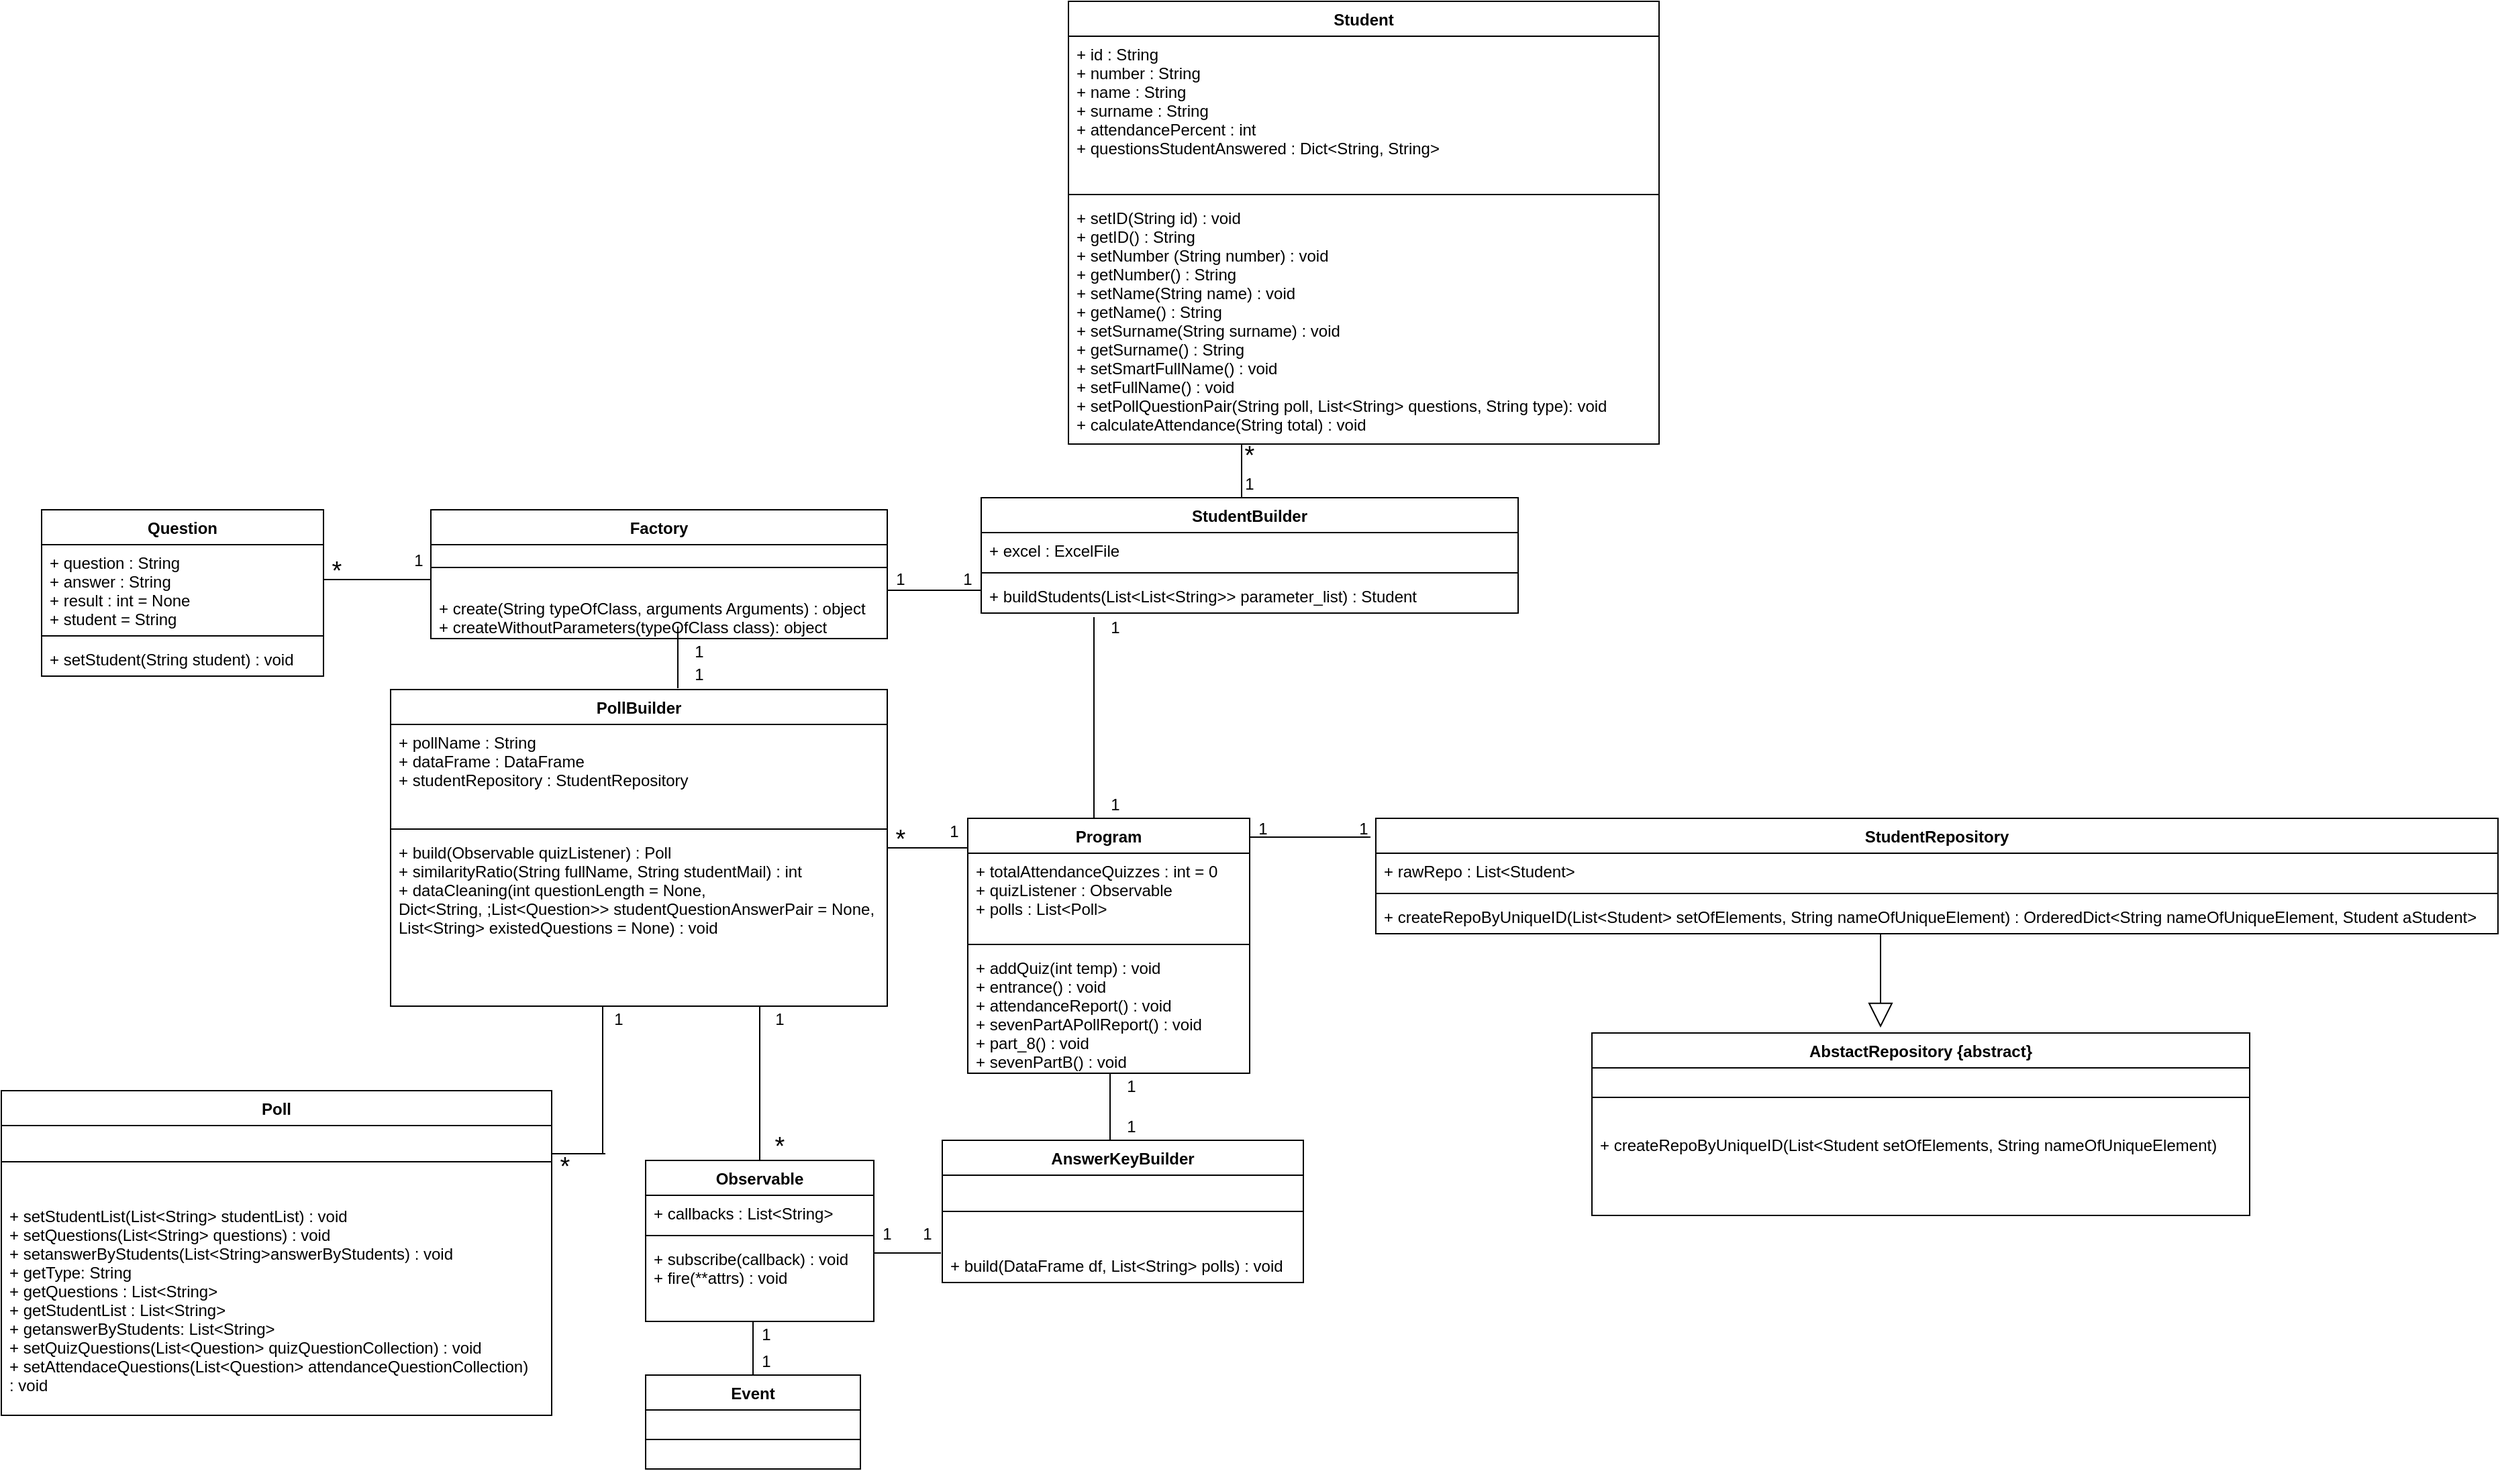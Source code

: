<mxfile version="14.1.7" type="device"><diagram id="g1gwV1AYUA2r5EK0AkUI" name="Page-1"><mxGraphModel dx="3880" dy="2439" grid="1" gridSize="10" guides="1" tooltips="1" connect="1" arrows="1" fold="1" page="1" pageScale="1" pageWidth="2336" pageHeight="1654" math="0" shadow="0"><root><mxCell id="0"/><mxCell id="1" parent="0"/><mxCell id="yvDuJRzr7SlwuOZJe46Z-2" value="PollBuilder" style="swimlane;fontStyle=1;align=center;verticalAlign=top;childLayout=stackLayout;horizontal=1;startSize=26;horizontalStack=0;resizeParent=1;resizeParentMax=0;resizeLast=0;collapsible=1;marginBottom=0;" vertex="1" parent="1"><mxGeometry x="-1890" y="-1047" width="370" height="236" as="geometry"/></mxCell><mxCell id="yvDuJRzr7SlwuOZJe46Z-3" value="+ pollName : String&#10;+ dataFrame : DataFrame&#10;+ studentRepository : StudentRepository " style="text;strokeColor=none;fillColor=none;align=left;verticalAlign=top;spacingLeft=4;spacingRight=4;overflow=hidden;rotatable=0;points=[[0,0.5],[1,0.5]];portConstraint=eastwest;" vertex="1" parent="yvDuJRzr7SlwuOZJe46Z-2"><mxGeometry y="26" width="370" height="74" as="geometry"/></mxCell><mxCell id="yvDuJRzr7SlwuOZJe46Z-4" value="" style="line;strokeWidth=1;fillColor=none;align=left;verticalAlign=middle;spacingTop=-1;spacingLeft=3;spacingRight=3;rotatable=0;labelPosition=right;points=[];portConstraint=eastwest;" vertex="1" parent="yvDuJRzr7SlwuOZJe46Z-2"><mxGeometry y="100" width="370" height="8" as="geometry"/></mxCell><mxCell id="yvDuJRzr7SlwuOZJe46Z-5" value="+ build(Observable quizListener) : Poll &#10;+ similarityRatio(String fullName, String studentMail) : int&#10;+ dataCleaning(int questionLength = None, &#10;Dict&lt;String, ;List&lt;Question&gt;&gt; studentQuestionAnswerPair = None, &#10;List&lt;String&gt; existedQuestions = None) : void" style="text;strokeColor=none;fillColor=none;align=left;verticalAlign=top;spacingLeft=4;spacingRight=4;overflow=hidden;rotatable=0;points=[[0,0.5],[1,0.5]];portConstraint=eastwest;" vertex="1" parent="yvDuJRzr7SlwuOZJe46Z-2"><mxGeometry y="108" width="370" height="128" as="geometry"/></mxCell><mxCell id="yvDuJRzr7SlwuOZJe46Z-10" value="StudentBuilder" style="swimlane;fontStyle=1;align=center;verticalAlign=top;childLayout=stackLayout;horizontal=1;startSize=26;horizontalStack=0;resizeParent=1;resizeParentMax=0;resizeLast=0;collapsible=1;marginBottom=0;" vertex="1" parent="1"><mxGeometry x="-1450" y="-1190" width="400" height="86" as="geometry"/></mxCell><mxCell id="yvDuJRzr7SlwuOZJe46Z-11" value="+ excel : ExcelFile" style="text;strokeColor=none;fillColor=none;align=left;verticalAlign=top;spacingLeft=4;spacingRight=4;overflow=hidden;rotatable=0;points=[[0,0.5],[1,0.5]];portConstraint=eastwest;" vertex="1" parent="yvDuJRzr7SlwuOZJe46Z-10"><mxGeometry y="26" width="400" height="26" as="geometry"/></mxCell><mxCell id="yvDuJRzr7SlwuOZJe46Z-12" value="" style="line;strokeWidth=1;fillColor=none;align=left;verticalAlign=middle;spacingTop=-1;spacingLeft=3;spacingRight=3;rotatable=0;labelPosition=right;points=[];portConstraint=eastwest;" vertex="1" parent="yvDuJRzr7SlwuOZJe46Z-10"><mxGeometry y="52" width="400" height="8" as="geometry"/></mxCell><mxCell id="yvDuJRzr7SlwuOZJe46Z-13" value="+ buildStudents(List&lt;List&lt;String&gt;&gt; parameter_list) : Student " style="text;strokeColor=none;fillColor=none;align=left;verticalAlign=top;spacingLeft=4;spacingRight=4;overflow=hidden;rotatable=0;points=[[0,0.5],[1,0.5]];portConstraint=eastwest;" vertex="1" parent="yvDuJRzr7SlwuOZJe46Z-10"><mxGeometry y="60" width="400" height="26" as="geometry"/></mxCell><mxCell id="yvDuJRzr7SlwuOZJe46Z-14" value="Factory" style="swimlane;fontStyle=1;align=center;verticalAlign=top;childLayout=stackLayout;horizontal=1;startSize=26;horizontalStack=0;resizeParent=1;resizeParentMax=0;resizeLast=0;collapsible=1;marginBottom=0;" vertex="1" parent="1"><mxGeometry x="-1860" y="-1181" width="340" height="96" as="geometry"/></mxCell><mxCell id="yvDuJRzr7SlwuOZJe46Z-16" value="" style="line;strokeWidth=1;fillColor=none;align=left;verticalAlign=middle;spacingTop=-1;spacingLeft=3;spacingRight=3;rotatable=0;labelPosition=right;points=[];portConstraint=eastwest;" vertex="1" parent="yvDuJRzr7SlwuOZJe46Z-14"><mxGeometry y="26" width="340" height="34" as="geometry"/></mxCell><mxCell id="yvDuJRzr7SlwuOZJe46Z-17" value="+ create(String typeOfClass, arguments Arguments) : object&#10;+ createWithoutParameters(typeOfClass class): object " style="text;strokeColor=none;fillColor=none;align=left;verticalAlign=top;spacingLeft=4;spacingRight=4;overflow=hidden;rotatable=0;points=[[0,0.5],[1,0.5]];portConstraint=eastwest;" vertex="1" parent="yvDuJRzr7SlwuOZJe46Z-14"><mxGeometry y="60" width="340" height="36" as="geometry"/></mxCell><mxCell id="yvDuJRzr7SlwuOZJe46Z-27" value="Poll" style="swimlane;fontStyle=1;align=center;verticalAlign=top;childLayout=stackLayout;horizontal=1;startSize=26;horizontalStack=0;resizeParent=1;resizeParentMax=0;resizeLast=0;collapsible=1;marginBottom=0;" vertex="1" parent="1"><mxGeometry x="-2180" y="-748" width="410" height="242" as="geometry"/></mxCell><mxCell id="yvDuJRzr7SlwuOZJe46Z-29" value="" style="line;strokeWidth=1;fillColor=none;align=left;verticalAlign=middle;spacingTop=-1;spacingLeft=3;spacingRight=3;rotatable=0;labelPosition=right;points=[];portConstraint=eastwest;" vertex="1" parent="yvDuJRzr7SlwuOZJe46Z-27"><mxGeometry y="26" width="410" height="54" as="geometry"/></mxCell><mxCell id="yvDuJRzr7SlwuOZJe46Z-30" value="+ setStudentList(List&lt;String&gt; studentList) : void&#10;+ setQuestions(List&lt;String&gt; questions) : void&#10;+ setanswerByStudents(List&lt;String&gt;answerByStudents) : void &#10;+ getType: String&#10;+ getQuestions : List&lt;String&gt;&#10;+ getStudentList : List&lt;String&gt;&#10;+ getanswerByStudents: List&lt;String&gt;&#10;+ setQuizQuestions(List&lt;Question&gt; quizQuestionCollection) : void&#10;+ setAttendaceQuestions(List&lt;Question&gt; attendanceQuestionCollection)&#10;: void" style="text;strokeColor=none;fillColor=none;align=left;verticalAlign=top;spacingLeft=4;spacingRight=4;overflow=hidden;rotatable=0;points=[[0,0.5],[1,0.5]];portConstraint=eastwest;" vertex="1" parent="yvDuJRzr7SlwuOZJe46Z-27"><mxGeometry y="80" width="410" height="162" as="geometry"/></mxCell><mxCell id="yvDuJRzr7SlwuOZJe46Z-39" value="Student" style="swimlane;fontStyle=1;align=center;verticalAlign=top;childLayout=stackLayout;horizontal=1;startSize=26;horizontalStack=0;resizeParent=1;resizeParentMax=0;resizeLast=0;collapsible=1;marginBottom=0;" vertex="1" parent="1"><mxGeometry x="-1385" y="-1560" width="440" height="330" as="geometry"/></mxCell><mxCell id="yvDuJRzr7SlwuOZJe46Z-40" value="+ id : String&#10;+ number : String&#10;+ name : String&#10;+ surname : String&#10;+ attendancePercent : int&#10;+ questionsStudentAnswered : Dict&lt;String, String&gt;" style="text;strokeColor=none;fillColor=none;align=left;verticalAlign=top;spacingLeft=4;spacingRight=4;overflow=hidden;rotatable=0;points=[[0,0.5],[1,0.5]];portConstraint=eastwest;" vertex="1" parent="yvDuJRzr7SlwuOZJe46Z-39"><mxGeometry y="26" width="440" height="114" as="geometry"/></mxCell><mxCell id="yvDuJRzr7SlwuOZJe46Z-41" value="" style="line;strokeWidth=1;fillColor=none;align=left;verticalAlign=middle;spacingTop=-1;spacingLeft=3;spacingRight=3;rotatable=0;labelPosition=right;points=[];portConstraint=eastwest;" vertex="1" parent="yvDuJRzr7SlwuOZJe46Z-39"><mxGeometry y="140" width="440" height="8" as="geometry"/></mxCell><mxCell id="yvDuJRzr7SlwuOZJe46Z-42" value="+ setID(String id) : void&#10;+ getID() : String&#10;+ setNumber (String number) : void&#10;+ getNumber() : String&#10;+ setName(String name) : void&#10;+ getName() : String&#10;+ setSurname(String surname) : void&#10;+ getSurname() : String&#10;+ setSmartFullName() : void&#10;+ setFullName() : void&#10;+ setPollQuestionPair(String poll, List&lt;String&gt; questions, String type): void&#10;+ calculateAttendance(String total) : void" style="text;strokeColor=none;fillColor=none;align=left;verticalAlign=top;spacingLeft=4;spacingRight=4;overflow=hidden;rotatable=0;points=[[0,0.5],[1,0.5]];portConstraint=eastwest;" vertex="1" parent="yvDuJRzr7SlwuOZJe46Z-39"><mxGeometry y="148" width="440" height="182" as="geometry"/></mxCell><mxCell id="yvDuJRzr7SlwuOZJe46Z-43" value="StudentRepository" style="swimlane;fontStyle=1;align=center;verticalAlign=top;childLayout=stackLayout;horizontal=1;startSize=26;horizontalStack=0;resizeParent=1;resizeParentMax=0;resizeLast=0;collapsible=1;marginBottom=0;" vertex="1" parent="1"><mxGeometry x="-1156" y="-951" width="836" height="86" as="geometry"/></mxCell><mxCell id="yvDuJRzr7SlwuOZJe46Z-44" value="+ rawRepo : List&lt;Student&gt;" style="text;strokeColor=none;fillColor=none;align=left;verticalAlign=top;spacingLeft=4;spacingRight=4;overflow=hidden;rotatable=0;points=[[0,0.5],[1,0.5]];portConstraint=eastwest;" vertex="1" parent="yvDuJRzr7SlwuOZJe46Z-43"><mxGeometry y="26" width="836" height="26" as="geometry"/></mxCell><mxCell id="yvDuJRzr7SlwuOZJe46Z-45" value="" style="line;strokeWidth=1;fillColor=none;align=left;verticalAlign=middle;spacingTop=-1;spacingLeft=3;spacingRight=3;rotatable=0;labelPosition=right;points=[];portConstraint=eastwest;" vertex="1" parent="yvDuJRzr7SlwuOZJe46Z-43"><mxGeometry y="52" width="836" height="8" as="geometry"/></mxCell><mxCell id="yvDuJRzr7SlwuOZJe46Z-46" value="+ createRepoByUniqueID(List&lt;Student&gt; setOfElements, String nameOfUniqueElement) : OrderedDict&lt;String nameOfUniqueElement, Student aStudent&gt;" style="text;strokeColor=none;fillColor=none;align=left;verticalAlign=top;spacingLeft=4;spacingRight=4;overflow=hidden;rotatable=0;points=[[0,0.5],[1,0.5]];portConstraint=eastwest;" vertex="1" parent="yvDuJRzr7SlwuOZJe46Z-43"><mxGeometry y="60" width="836" height="26" as="geometry"/></mxCell><mxCell id="yvDuJRzr7SlwuOZJe46Z-51" value="AbstactRepository {abstract}" style="swimlane;fontStyle=1;align=center;verticalAlign=top;childLayout=stackLayout;horizontal=1;startSize=26;horizontalStack=0;resizeParent=1;resizeParentMax=0;resizeLast=0;collapsible=1;marginBottom=0;" vertex="1" parent="1"><mxGeometry x="-995" y="-791" width="490" height="136" as="geometry"/></mxCell><mxCell id="yvDuJRzr7SlwuOZJe46Z-53" value="" style="line;strokeWidth=1;fillColor=none;align=left;verticalAlign=middle;spacingTop=-1;spacingLeft=3;spacingRight=3;rotatable=0;labelPosition=right;points=[];portConstraint=eastwest;" vertex="1" parent="yvDuJRzr7SlwuOZJe46Z-51"><mxGeometry y="26" width="490" height="44" as="geometry"/></mxCell><mxCell id="yvDuJRzr7SlwuOZJe46Z-54" value="+ createRepoByUniqueID(List&lt;Student setOfElements, String nameOfUniqueElement) " style="text;strokeColor=none;fillColor=none;align=left;verticalAlign=top;spacingLeft=4;spacingRight=4;overflow=hidden;rotatable=0;points=[[0,0.5],[1,0.5]];portConstraint=eastwest;" vertex="1" parent="yvDuJRzr7SlwuOZJe46Z-51"><mxGeometry y="70" width="490" height="66" as="geometry"/></mxCell><mxCell id="yvDuJRzr7SlwuOZJe46Z-59" value="" style="line;strokeWidth=1;fillColor=none;align=left;verticalAlign=middle;spacingTop=-1;spacingLeft=3;spacingRight=3;rotatable=0;labelPosition=right;points=[];portConstraint=eastwest;" vertex="1" parent="1"><mxGeometry x="-1250" y="-941" width="90" height="8" as="geometry"/></mxCell><mxCell id="yvDuJRzr7SlwuOZJe46Z-64" value="" style="endArrow=block;endSize=16;endFill=0;html=1;" edge="1" parent="1"><mxGeometry width="160" relative="1" as="geometry"><mxPoint x="-780" y="-865" as="sourcePoint"/><mxPoint x="-780" y="-795" as="targetPoint"/></mxGeometry></mxCell><mxCell id="yvDuJRzr7SlwuOZJe46Z-66" value="" style="line;strokeWidth=1;fillColor=none;align=left;verticalAlign=middle;spacingTop=-1;spacingLeft=3;spacingRight=3;rotatable=0;labelPosition=right;points=[];portConstraint=eastwest;" vertex="1" parent="1"><mxGeometry x="-1520" y="-933" width="60" height="8" as="geometry"/></mxCell><mxCell id="yvDuJRzr7SlwuOZJe46Z-67" value="" style="line;strokeWidth=1;fillColor=none;align=left;verticalAlign=middle;spacingTop=-1;spacingLeft=3;spacingRight=3;rotatable=0;labelPosition=right;points=[];portConstraint=eastwest;direction=south;" vertex="1" parent="1"><mxGeometry x="-1370" y="-1101" width="8" height="150" as="geometry"/></mxCell><mxCell id="yvDuJRzr7SlwuOZJe46Z-69" value="" style="line;strokeWidth=1;fillColor=none;align=left;verticalAlign=middle;spacingTop=-1;spacingLeft=3;spacingRight=3;rotatable=0;labelPosition=right;points=[];portConstraint=eastwest;" vertex="1" parent="1"><mxGeometry x="-1520" y="-1125" width="70" height="8" as="geometry"/></mxCell><mxCell id="yvDuJRzr7SlwuOZJe46Z-70" value="" style="line;strokeWidth=1;fillColor=none;align=left;verticalAlign=middle;spacingTop=-1;spacingLeft=3;spacingRight=3;rotatable=0;labelPosition=right;points=[];portConstraint=eastwest;direction=south;" vertex="1" parent="1"><mxGeometry x="-1680" y="-1094" width="8" height="46" as="geometry"/></mxCell><mxCell id="yvDuJRzr7SlwuOZJe46Z-71" value="" style="line;strokeWidth=1;fillColor=none;align=left;verticalAlign=middle;spacingTop=-1;spacingLeft=3;spacingRight=3;rotatable=0;labelPosition=right;points=[];portConstraint=eastwest;direction=south;" vertex="1" parent="1"><mxGeometry x="-1736" y="-811" width="8" height="110" as="geometry"/></mxCell><mxCell id="yvDuJRzr7SlwuOZJe46Z-73" value="" style="line;strokeWidth=1;fillColor=none;align=left;verticalAlign=middle;spacingTop=-1;spacingLeft=3;spacingRight=3;rotatable=0;labelPosition=right;points=[];portConstraint=eastwest;direction=south;" vertex="1" parent="1"><mxGeometry x="-1260" y="-1230" width="8" height="40" as="geometry"/></mxCell><mxCell id="yvDuJRzr7SlwuOZJe46Z-74" value="" style="line;strokeWidth=1;fillColor=none;align=left;verticalAlign=middle;spacingTop=-1;spacingLeft=3;spacingRight=3;rotatable=0;labelPosition=right;points=[];portConstraint=eastwest;" vertex="1" parent="1"><mxGeometry x="-1940" y="-1133" width="80" height="8" as="geometry"/></mxCell><mxCell id="yvDuJRzr7SlwuOZJe46Z-101" value="1" style="text;html=1;strokeColor=none;fillColor=none;align=center;verticalAlign=middle;whiteSpace=wrap;rounded=0;" vertex="1" parent="1"><mxGeometry x="-1370" y="-1103" width="40" height="20" as="geometry"/></mxCell><mxCell id="yvDuJRzr7SlwuOZJe46Z-102" value="1" style="text;html=1;strokeColor=none;fillColor=none;align=center;verticalAlign=middle;whiteSpace=wrap;rounded=0;" vertex="1" parent="1"><mxGeometry x="-1370" y="-971" width="40" height="20" as="geometry"/></mxCell><mxCell id="yvDuJRzr7SlwuOZJe46Z-105" value="1" style="text;html=1;strokeColor=none;fillColor=none;align=center;verticalAlign=middle;whiteSpace=wrap;rounded=0;" vertex="1" parent="1"><mxGeometry x="-1260" y="-953" width="40" height="20" as="geometry"/></mxCell><mxCell id="yvDuJRzr7SlwuOZJe46Z-106" value="1" style="text;html=1;strokeColor=none;fillColor=none;align=center;verticalAlign=middle;whiteSpace=wrap;rounded=0;" vertex="1" parent="1"><mxGeometry x="-1185" y="-953" width="40" height="20" as="geometry"/></mxCell><mxCell id="yvDuJRzr7SlwuOZJe46Z-107" value="1" style="text;html=1;strokeColor=none;fillColor=none;align=center;verticalAlign=middle;whiteSpace=wrap;rounded=0;" vertex="1" parent="1"><mxGeometry x="-1490" y="-951" width="40" height="20" as="geometry"/></mxCell><mxCell id="yvDuJRzr7SlwuOZJe46Z-108" value="&lt;font style=&quot;font-size: 19px&quot;&gt;*&lt;/font&gt;" style="text;html=1;strokeColor=none;fillColor=none;align=center;verticalAlign=middle;whiteSpace=wrap;rounded=0;" vertex="1" parent="1"><mxGeometry x="-1530" y="-945" width="40" height="20" as="geometry"/></mxCell><mxCell id="yvDuJRzr7SlwuOZJe46Z-109" value="1" style="text;html=1;strokeColor=none;fillColor=none;align=center;verticalAlign=middle;whiteSpace=wrap;rounded=0;" vertex="1" parent="1"><mxGeometry x="-1480" y="-1139" width="40" height="20" as="geometry"/></mxCell><mxCell id="yvDuJRzr7SlwuOZJe46Z-110" value="1" style="text;html=1;strokeColor=none;fillColor=none;align=center;verticalAlign=middle;whiteSpace=wrap;rounded=0;" vertex="1" parent="1"><mxGeometry x="-1530" y="-1139" width="40" height="20" as="geometry"/></mxCell><mxCell id="yvDuJRzr7SlwuOZJe46Z-111" value="1" style="text;html=1;strokeColor=none;fillColor=none;align=center;verticalAlign=middle;whiteSpace=wrap;rounded=0;" vertex="1" parent="1"><mxGeometry x="-1270" y="-1210" width="40" height="20" as="geometry"/></mxCell><mxCell id="yvDuJRzr7SlwuOZJe46Z-112" value="&lt;font style=&quot;font-size: 19px&quot;&gt;*&lt;/font&gt;" style="text;html=1;strokeColor=none;fillColor=none;align=center;verticalAlign=middle;whiteSpace=wrap;rounded=0;" vertex="1" parent="1"><mxGeometry x="-1270" y="-1231" width="40" height="20" as="geometry"/></mxCell><mxCell id="yvDuJRzr7SlwuOZJe46Z-113" value="1" style="text;html=1;strokeColor=none;fillColor=none;align=center;verticalAlign=middle;whiteSpace=wrap;rounded=0;" vertex="1" parent="1"><mxGeometry x="-1889" y="-1153" width="40" height="20" as="geometry"/></mxCell><mxCell id="yvDuJRzr7SlwuOZJe46Z-114" value="&lt;font style=&quot;font-size: 19px&quot;&gt;*&lt;/font&gt;" style="text;html=1;strokeColor=none;fillColor=none;align=center;verticalAlign=middle;whiteSpace=wrap;rounded=0;" vertex="1" parent="1"><mxGeometry x="-1950" y="-1145" width="40" height="20" as="geometry"/></mxCell><mxCell id="yvDuJRzr7SlwuOZJe46Z-115" value="1" style="text;html=1;strokeColor=none;fillColor=none;align=center;verticalAlign=middle;whiteSpace=wrap;rounded=0;" vertex="1" parent="1"><mxGeometry x="-1680" y="-1068" width="40" height="20" as="geometry"/></mxCell><mxCell id="yvDuJRzr7SlwuOZJe46Z-116" value="1" style="text;html=1;strokeColor=none;fillColor=none;align=center;verticalAlign=middle;whiteSpace=wrap;rounded=0;" vertex="1" parent="1"><mxGeometry x="-1680" y="-1085" width="40" height="20" as="geometry"/></mxCell><mxCell id="yvDuJRzr7SlwuOZJe46Z-119" value="1" style="text;html=1;strokeColor=none;fillColor=none;align=center;verticalAlign=middle;whiteSpace=wrap;rounded=0;" vertex="1" parent="1"><mxGeometry x="-1740" y="-811" width="40" height="20" as="geometry"/></mxCell><mxCell id="yvDuJRzr7SlwuOZJe46Z-120" value="&lt;font style=&quot;font-size: 19px&quot;&gt;*&lt;/font&gt;" style="text;html=1;strokeColor=none;fillColor=none;align=center;verticalAlign=middle;whiteSpace=wrap;rounded=0;" vertex="1" parent="1"><mxGeometry x="-1780" y="-701" width="40" height="20" as="geometry"/></mxCell><mxCell id="yvDuJRzr7SlwuOZJe46Z-126" value="Question" style="swimlane;fontStyle=1;align=center;verticalAlign=top;childLayout=stackLayout;horizontal=1;startSize=26;horizontalStack=0;resizeParent=1;resizeParentMax=0;resizeLast=0;collapsible=1;marginBottom=0;" vertex="1" parent="1"><mxGeometry x="-2150" y="-1181" width="210" height="124" as="geometry"/></mxCell><mxCell id="yvDuJRzr7SlwuOZJe46Z-127" value="+ question : String&#10;+ answer : String&#10;+ result : int = None&#10;+ student = String" style="text;strokeColor=none;fillColor=none;align=left;verticalAlign=top;spacingLeft=4;spacingRight=4;overflow=hidden;rotatable=0;points=[[0,0.5],[1,0.5]];portConstraint=eastwest;" vertex="1" parent="yvDuJRzr7SlwuOZJe46Z-126"><mxGeometry y="26" width="210" height="64" as="geometry"/></mxCell><mxCell id="yvDuJRzr7SlwuOZJe46Z-128" value="" style="line;strokeWidth=1;fillColor=none;align=left;verticalAlign=middle;spacingTop=-1;spacingLeft=3;spacingRight=3;rotatable=0;labelPosition=right;points=[];portConstraint=eastwest;" vertex="1" parent="yvDuJRzr7SlwuOZJe46Z-126"><mxGeometry y="90" width="210" height="8" as="geometry"/></mxCell><mxCell id="yvDuJRzr7SlwuOZJe46Z-129" value="+ setStudent(String student) : void" style="text;strokeColor=none;fillColor=none;align=left;verticalAlign=top;spacingLeft=4;spacingRight=4;overflow=hidden;rotatable=0;points=[[0,0.5],[1,0.5]];portConstraint=eastwest;" vertex="1" parent="yvDuJRzr7SlwuOZJe46Z-126"><mxGeometry y="98" width="210" height="26" as="geometry"/></mxCell><mxCell id="yvDuJRzr7SlwuOZJe46Z-134" value="Observable" style="swimlane;fontStyle=1;align=center;verticalAlign=top;childLayout=stackLayout;horizontal=1;startSize=26;horizontalStack=0;resizeParent=1;resizeParentMax=0;resizeLast=0;collapsible=1;marginBottom=0;" vertex="1" parent="1"><mxGeometry x="-1700" y="-696" width="170" height="120" as="geometry"/></mxCell><mxCell id="yvDuJRzr7SlwuOZJe46Z-135" value="+ callbacks : List&lt;String&gt;" style="text;strokeColor=none;fillColor=none;align=left;verticalAlign=top;spacingLeft=4;spacingRight=4;overflow=hidden;rotatable=0;points=[[0,0.5],[1,0.5]];portConstraint=eastwest;" vertex="1" parent="yvDuJRzr7SlwuOZJe46Z-134"><mxGeometry y="26" width="170" height="26" as="geometry"/></mxCell><mxCell id="yvDuJRzr7SlwuOZJe46Z-136" value="" style="line;strokeWidth=1;fillColor=none;align=left;verticalAlign=middle;spacingTop=-1;spacingLeft=3;spacingRight=3;rotatable=0;labelPosition=right;points=[];portConstraint=eastwest;" vertex="1" parent="yvDuJRzr7SlwuOZJe46Z-134"><mxGeometry y="52" width="170" height="8" as="geometry"/></mxCell><mxCell id="yvDuJRzr7SlwuOZJe46Z-137" value="+ subscribe(callback) : void&#10;+ fire(**attrs) : void" style="text;strokeColor=none;fillColor=none;align=left;verticalAlign=top;spacingLeft=4;spacingRight=4;overflow=hidden;rotatable=0;points=[[0,0.5],[1,0.5]];portConstraint=eastwest;" vertex="1" parent="yvDuJRzr7SlwuOZJe46Z-134"><mxGeometry y="60" width="170" height="60" as="geometry"/></mxCell><mxCell id="yvDuJRzr7SlwuOZJe46Z-138" value="Event" style="swimlane;fontStyle=1;align=center;verticalAlign=top;childLayout=stackLayout;horizontal=1;startSize=26;horizontalStack=0;resizeParent=1;resizeParentMax=0;resizeLast=0;collapsible=1;marginBottom=0;" vertex="1" parent="1"><mxGeometry x="-1700" y="-536" width="160" height="70" as="geometry"/></mxCell><mxCell id="yvDuJRzr7SlwuOZJe46Z-140" value="" style="line;strokeWidth=1;fillColor=none;align=left;verticalAlign=middle;spacingTop=-1;spacingLeft=3;spacingRight=3;rotatable=0;labelPosition=right;points=[];portConstraint=eastwest;" vertex="1" parent="yvDuJRzr7SlwuOZJe46Z-138"><mxGeometry y="26" width="160" height="44" as="geometry"/></mxCell><mxCell id="yvDuJRzr7SlwuOZJe46Z-145" value="Program" style="swimlane;fontStyle=1;align=center;verticalAlign=top;childLayout=stackLayout;horizontal=1;startSize=26;horizontalStack=0;resizeParent=1;resizeParentMax=0;resizeLast=0;collapsible=1;marginBottom=0;" vertex="1" parent="1"><mxGeometry x="-1460" y="-951" width="210" height="190" as="geometry"/></mxCell><mxCell id="yvDuJRzr7SlwuOZJe46Z-146" value="+ totalAttendanceQuizzes : int = 0&#10;+ quizListener : Observable&#10;+ polls : List&lt;Poll&gt;&#10;" style="text;strokeColor=none;fillColor=none;align=left;verticalAlign=top;spacingLeft=4;spacingRight=4;overflow=hidden;rotatable=0;points=[[0,0.5],[1,0.5]];portConstraint=eastwest;" vertex="1" parent="yvDuJRzr7SlwuOZJe46Z-145"><mxGeometry y="26" width="210" height="64" as="geometry"/></mxCell><mxCell id="yvDuJRzr7SlwuOZJe46Z-147" value="" style="line;strokeWidth=1;fillColor=none;align=left;verticalAlign=middle;spacingTop=-1;spacingLeft=3;spacingRight=3;rotatable=0;labelPosition=right;points=[];portConstraint=eastwest;" vertex="1" parent="yvDuJRzr7SlwuOZJe46Z-145"><mxGeometry y="90" width="210" height="8" as="geometry"/></mxCell><mxCell id="yvDuJRzr7SlwuOZJe46Z-148" value="+ addQuiz(int temp) : void&#10;+ entrance() : void&#10;+ attendanceReport() : void&#10;+ sevenPartAPollReport() : void&#10;+ part_8() : void&#10;+ sevenPartB() : void" style="text;strokeColor=none;fillColor=none;align=left;verticalAlign=top;spacingLeft=4;spacingRight=4;overflow=hidden;rotatable=0;points=[[0,0.5],[1,0.5]];portConstraint=eastwest;" vertex="1" parent="yvDuJRzr7SlwuOZJe46Z-145"><mxGeometry y="98" width="210" height="92" as="geometry"/></mxCell><mxCell id="yvDuJRzr7SlwuOZJe46Z-153" value="AnswerKeyBuilder" style="swimlane;fontStyle=1;align=center;verticalAlign=top;childLayout=stackLayout;horizontal=1;startSize=26;horizontalStack=0;resizeParent=1;resizeParentMax=0;resizeLast=0;collapsible=1;marginBottom=0;" vertex="1" parent="1"><mxGeometry x="-1479" y="-711" width="269" height="106" as="geometry"/></mxCell><mxCell id="yvDuJRzr7SlwuOZJe46Z-154" value="" style="line;strokeWidth=1;fillColor=none;align=left;verticalAlign=middle;spacingTop=-1;spacingLeft=3;spacingRight=3;rotatable=0;labelPosition=right;points=[];portConstraint=eastwest;" vertex="1" parent="yvDuJRzr7SlwuOZJe46Z-153"><mxGeometry y="26" width="269" height="54" as="geometry"/></mxCell><mxCell id="yvDuJRzr7SlwuOZJe46Z-155" value="+ build(DataFrame df, List&lt;String&gt; polls) : void" style="text;strokeColor=none;fillColor=none;align=left;verticalAlign=top;spacingLeft=4;spacingRight=4;overflow=hidden;rotatable=0;points=[[0,0.5],[1,0.5]];portConstraint=eastwest;" vertex="1" parent="yvDuJRzr7SlwuOZJe46Z-153"><mxGeometry y="80" width="269" height="26" as="geometry"/></mxCell><mxCell id="yvDuJRzr7SlwuOZJe46Z-156" value="" style="line;strokeWidth=1;fillColor=none;align=left;verticalAlign=middle;spacingTop=-1;spacingLeft=3;spacingRight=3;rotatable=0;labelPosition=right;points=[];portConstraint=eastwest;direction=south;" vertex="1" parent="1"><mxGeometry x="-1358" y="-761" width="8" height="50" as="geometry"/></mxCell><mxCell id="yvDuJRzr7SlwuOZJe46Z-157" value="1" style="text;html=1;strokeColor=none;fillColor=none;align=center;verticalAlign=middle;whiteSpace=wrap;rounded=0;" vertex="1" parent="1"><mxGeometry x="-1358" y="-761" width="40" height="20" as="geometry"/></mxCell><mxCell id="yvDuJRzr7SlwuOZJe46Z-158" value="1" style="text;html=1;strokeColor=none;fillColor=none;align=center;verticalAlign=middle;whiteSpace=wrap;rounded=0;" vertex="1" parent="1"><mxGeometry x="-1358" y="-731" width="40" height="20" as="geometry"/></mxCell><mxCell id="yvDuJRzr7SlwuOZJe46Z-159" value="" style="line;strokeWidth=1;fillColor=none;align=left;verticalAlign=middle;spacingTop=-1;spacingLeft=3;spacingRight=3;rotatable=0;labelPosition=right;points=[];portConstraint=eastwest;" vertex="1" parent="1"><mxGeometry x="-1770" y="-706" width="40" height="10" as="geometry"/></mxCell><mxCell id="yvDuJRzr7SlwuOZJe46Z-160" value="" style="line;strokeWidth=1;fillColor=none;align=left;verticalAlign=middle;spacingTop=-1;spacingLeft=3;spacingRight=3;rotatable=0;labelPosition=right;points=[];portConstraint=eastwest;" vertex="1" parent="1"><mxGeometry x="-1530" y="-631" width="50" height="8" as="geometry"/></mxCell><mxCell id="yvDuJRzr7SlwuOZJe46Z-161" value="" style="line;strokeWidth=1;fillColor=none;align=left;verticalAlign=middle;spacingTop=-1;spacingLeft=3;spacingRight=3;rotatable=0;labelPosition=right;points=[];portConstraint=eastwest;direction=south;" vertex="1" parent="1"><mxGeometry x="-1619" y="-811" width="8" height="115" as="geometry"/></mxCell><mxCell id="yvDuJRzr7SlwuOZJe46Z-162" value="1" style="text;html=1;strokeColor=none;fillColor=none;align=center;verticalAlign=middle;whiteSpace=wrap;rounded=0;" vertex="1" parent="1"><mxGeometry x="-1620" y="-811" width="40" height="20" as="geometry"/></mxCell><mxCell id="yvDuJRzr7SlwuOZJe46Z-163" value="&lt;font style=&quot;font-size: 19px&quot;&gt;*&lt;/font&gt;" style="text;html=1;strokeColor=none;fillColor=none;align=center;verticalAlign=middle;whiteSpace=wrap;rounded=0;" vertex="1" parent="1"><mxGeometry x="-1620" y="-716" width="40" height="20" as="geometry"/></mxCell><mxCell id="yvDuJRzr7SlwuOZJe46Z-164" value="1" style="text;html=1;strokeColor=none;fillColor=none;align=center;verticalAlign=middle;whiteSpace=wrap;rounded=0;" vertex="1" parent="1"><mxGeometry x="-1540" y="-651" width="40" height="20" as="geometry"/></mxCell><mxCell id="yvDuJRzr7SlwuOZJe46Z-165" value="1" style="text;html=1;strokeColor=none;fillColor=none;align=center;verticalAlign=middle;whiteSpace=wrap;rounded=0;" vertex="1" parent="1"><mxGeometry x="-1510" y="-651" width="40" height="20" as="geometry"/></mxCell><mxCell id="yvDuJRzr7SlwuOZJe46Z-166" value="" style="line;strokeWidth=1;fillColor=none;align=left;verticalAlign=middle;spacingTop=-1;spacingLeft=3;spacingRight=3;rotatable=0;labelPosition=right;points=[];portConstraint=eastwest;direction=south;" vertex="1" parent="1"><mxGeometry x="-1624" y="-576" width="8" height="40" as="geometry"/></mxCell><mxCell id="yvDuJRzr7SlwuOZJe46Z-167" value="1" style="text;html=1;strokeColor=none;fillColor=none;align=center;verticalAlign=middle;whiteSpace=wrap;rounded=0;" vertex="1" parent="1"><mxGeometry x="-1630" y="-576" width="40" height="20" as="geometry"/></mxCell><mxCell id="yvDuJRzr7SlwuOZJe46Z-168" value="1" style="text;html=1;strokeColor=none;fillColor=none;align=center;verticalAlign=middle;whiteSpace=wrap;rounded=0;" vertex="1" parent="1"><mxGeometry x="-1630" y="-556" width="40" height="20" as="geometry"/></mxCell></root></mxGraphModel></diagram></mxfile>